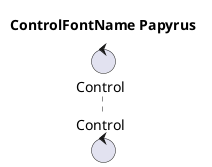 @startuml
'!include ../../../plantuml-styles/plantuml-ae-skinparam-ex.iuml

skinparam ControlFontName Papyrus

title ControlFontName Papyrus

control Control 
@enduml